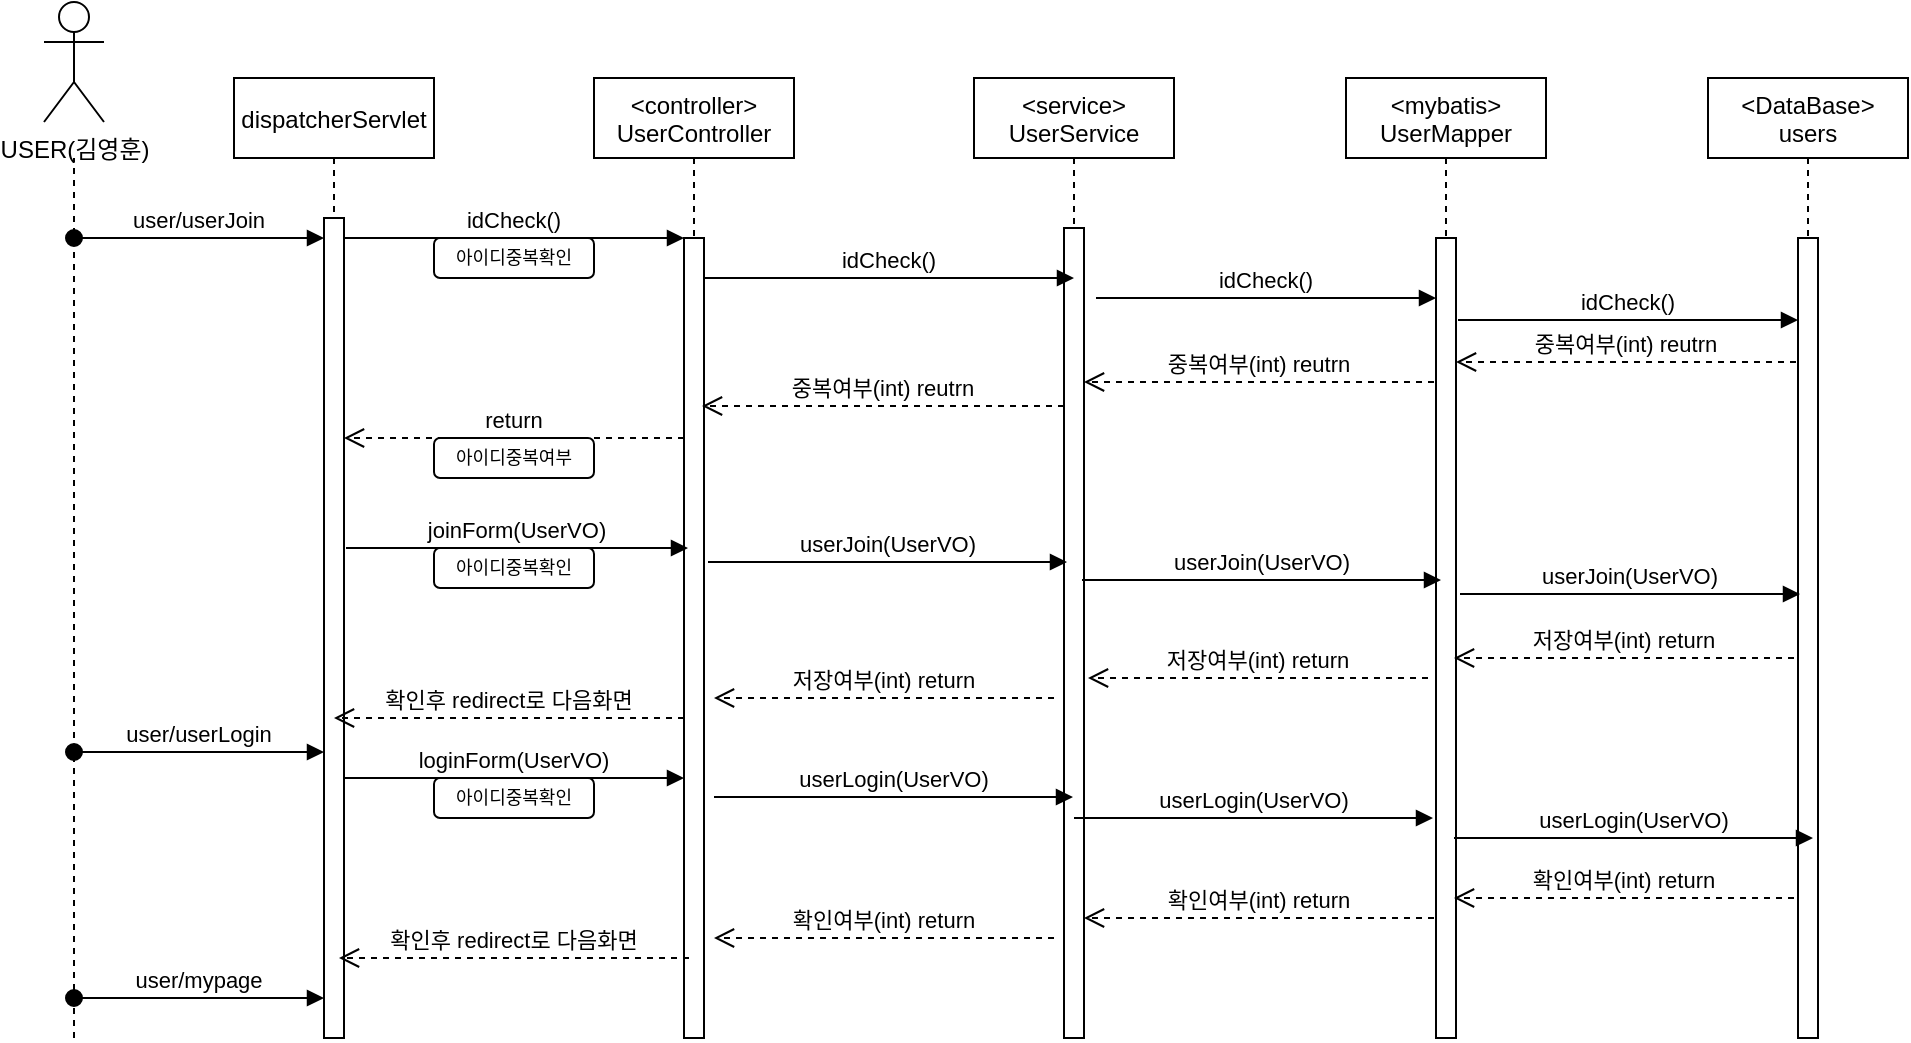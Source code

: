 <mxfile version="13.5.1" type="github">
  <diagram id="kgpKYQtTHZ0yAKxKKP6v" name="Page-1">
    <mxGraphModel dx="1662" dy="794" grid="1" gridSize="10" guides="1" tooltips="1" connect="1" arrows="1" fold="1" page="1" pageScale="1" pageWidth="850" pageHeight="1100" math="0" shadow="0">
      <root>
        <mxCell id="0" />
        <mxCell id="1" parent="0" />
        <mxCell id="3nuBFxr9cyL0pnOWT2aG-1" value="dispatcherServlet" style="shape=umlLifeline;perimeter=lifelinePerimeter;container=1;collapsible=0;recursiveResize=0;rounded=0;shadow=0;strokeWidth=1;" parent="1" vertex="1">
          <mxGeometry x="120" y="80" width="100" height="480" as="geometry" />
        </mxCell>
        <mxCell id="3nuBFxr9cyL0pnOWT2aG-2" value="" style="points=[];perimeter=orthogonalPerimeter;rounded=0;shadow=0;strokeWidth=1;" parent="3nuBFxr9cyL0pnOWT2aG-1" vertex="1">
          <mxGeometry x="45" y="70" width="10" height="410" as="geometry" />
        </mxCell>
        <mxCell id="3nuBFxr9cyL0pnOWT2aG-3" value="user/userJoin" style="verticalAlign=bottom;startArrow=oval;endArrow=block;startSize=8;shadow=0;strokeWidth=1;" parent="3nuBFxr9cyL0pnOWT2aG-1" target="3nuBFxr9cyL0pnOWT2aG-2" edge="1">
          <mxGeometry relative="1" as="geometry">
            <mxPoint x="-80" y="80" as="sourcePoint" />
            <Array as="points">
              <mxPoint x="-30" y="80" />
            </Array>
          </mxGeometry>
        </mxCell>
        <mxCell id="3nuBFxr9cyL0pnOWT2aG-5" value="&lt;controller&gt;&#xa;UserController" style="shape=umlLifeline;perimeter=lifelinePerimeter;container=1;collapsible=0;recursiveResize=0;rounded=0;shadow=0;strokeWidth=1;" parent="1" vertex="1">
          <mxGeometry x="300" y="80" width="100" height="480" as="geometry" />
        </mxCell>
        <mxCell id="3nuBFxr9cyL0pnOWT2aG-6" value="" style="points=[];perimeter=orthogonalPerimeter;rounded=0;shadow=0;strokeWidth=1;" parent="3nuBFxr9cyL0pnOWT2aG-5" vertex="1">
          <mxGeometry x="45" y="80" width="10" height="400" as="geometry" />
        </mxCell>
        <mxCell id="3nuBFxr9cyL0pnOWT2aG-8" value="idCheck()" style="verticalAlign=bottom;endArrow=block;entryX=0;entryY=0;shadow=0;strokeWidth=1;" parent="1" source="3nuBFxr9cyL0pnOWT2aG-2" target="3nuBFxr9cyL0pnOWT2aG-6" edge="1">
          <mxGeometry relative="1" as="geometry">
            <mxPoint x="275" y="160" as="sourcePoint" />
          </mxGeometry>
        </mxCell>
        <mxCell id="L1rHS6J2pZa87WszS5Ch-1" value="" style="endArrow=none;dashed=1;html=1;" parent="1" edge="1">
          <mxGeometry width="50" height="50" relative="1" as="geometry">
            <mxPoint x="40" y="560" as="sourcePoint" />
            <mxPoint x="40" y="120" as="targetPoint" />
          </mxGeometry>
        </mxCell>
        <mxCell id="L1rHS6J2pZa87WszS5Ch-2" value="USER(김영훈)" style="shape=umlActor;verticalLabelPosition=bottom;verticalAlign=top;html=1;outlineConnect=0;" parent="1" vertex="1">
          <mxGeometry x="25" y="42" width="30" height="60" as="geometry" />
        </mxCell>
        <mxCell id="L1rHS6J2pZa87WszS5Ch-3" value="joinForm(UserVO)" style="verticalAlign=bottom;endArrow=block;shadow=0;strokeWidth=1;" parent="1" edge="1">
          <mxGeometry relative="1" as="geometry">
            <mxPoint x="176" y="315.0" as="sourcePoint" />
            <mxPoint x="347" y="315" as="targetPoint" />
          </mxGeometry>
        </mxCell>
        <mxCell id="L1rHS6J2pZa87WszS5Ch-4" value="&lt;font style=&quot;font-size: 9px&quot;&gt;아이디중복확인&lt;/font&gt;" style="rounded=1;whiteSpace=wrap;html=1;fontSize=8;" parent="1" vertex="1">
          <mxGeometry x="220" y="160" width="80" height="20" as="geometry" />
        </mxCell>
        <mxCell id="L1rHS6J2pZa87WszS5Ch-6" value="return" style="verticalAlign=bottom;endArrow=open;dashed=1;endSize=8;exitX=0;exitY=0.95;shadow=0;strokeWidth=1;" parent="1" edge="1">
          <mxGeometry relative="1" as="geometry">
            <mxPoint x="175" y="260.0" as="targetPoint" />
            <mxPoint x="345" y="260.0" as="sourcePoint" />
          </mxGeometry>
        </mxCell>
        <mxCell id="L1rHS6J2pZa87WszS5Ch-7" value="&lt;font style=&quot;font-size: 9px&quot;&gt;아이디중복여부&lt;/font&gt;" style="rounded=1;whiteSpace=wrap;html=1;fontSize=8;" parent="1" vertex="1">
          <mxGeometry x="220" y="260" width="80" height="20" as="geometry" />
        </mxCell>
        <mxCell id="L1rHS6J2pZa87WszS5Ch-11" value="&lt;service&gt;&#xa;UserService" style="shape=umlLifeline;perimeter=lifelinePerimeter;container=1;collapsible=0;recursiveResize=0;rounded=0;shadow=0;strokeWidth=1;" parent="1" vertex="1">
          <mxGeometry x="490" y="80" width="100" height="480" as="geometry" />
        </mxCell>
        <mxCell id="L1rHS6J2pZa87WszS5Ch-12" value="" style="points=[];perimeter=orthogonalPerimeter;rounded=0;shadow=0;strokeWidth=1;" parent="L1rHS6J2pZa87WszS5Ch-11" vertex="1">
          <mxGeometry x="45" y="75" width="10" height="405" as="geometry" />
        </mxCell>
        <mxCell id="L1rHS6J2pZa87WszS5Ch-13" value="idCheck()" style="verticalAlign=bottom;endArrow=block;shadow=0;strokeWidth=1;" parent="1" edge="1">
          <mxGeometry relative="1" as="geometry">
            <mxPoint x="355" y="180.0" as="sourcePoint" />
            <mxPoint x="540" y="180" as="targetPoint" />
          </mxGeometry>
        </mxCell>
        <mxCell id="L1rHS6J2pZa87WszS5Ch-15" value="&lt;mybatis&gt;&#xa;UserMapper" style="shape=umlLifeline;perimeter=lifelinePerimeter;container=1;collapsible=0;recursiveResize=0;rounded=0;shadow=0;strokeWidth=1;" parent="1" vertex="1">
          <mxGeometry x="676" y="80" width="100" height="480" as="geometry" />
        </mxCell>
        <mxCell id="L1rHS6J2pZa87WszS5Ch-16" value="" style="points=[];perimeter=orthogonalPerimeter;rounded=0;shadow=0;strokeWidth=1;" parent="L1rHS6J2pZa87WszS5Ch-15" vertex="1">
          <mxGeometry x="45" y="80" width="10" height="400" as="geometry" />
        </mxCell>
        <mxCell id="L1rHS6J2pZa87WszS5Ch-17" value="idCheck()" style="verticalAlign=bottom;endArrow=block;entryX=0;entryY=0;shadow=0;strokeWidth=1;" parent="1" edge="1">
          <mxGeometry relative="1" as="geometry">
            <mxPoint x="551" y="190.0" as="sourcePoint" />
            <mxPoint x="721" y="190.0" as="targetPoint" />
          </mxGeometry>
        </mxCell>
        <mxCell id="L1rHS6J2pZa87WszS5Ch-19" value="&lt;DataBase&gt;&#xa;users" style="shape=umlLifeline;perimeter=lifelinePerimeter;container=1;collapsible=0;recursiveResize=0;rounded=0;shadow=0;strokeWidth=1;" parent="1" vertex="1">
          <mxGeometry x="857" y="80" width="100" height="480" as="geometry" />
        </mxCell>
        <mxCell id="L1rHS6J2pZa87WszS5Ch-20" value="" style="points=[];perimeter=orthogonalPerimeter;rounded=0;shadow=0;strokeWidth=1;" parent="L1rHS6J2pZa87WszS5Ch-19" vertex="1">
          <mxGeometry x="45" y="80" width="10" height="400" as="geometry" />
        </mxCell>
        <mxCell id="L1rHS6J2pZa87WszS5Ch-21" value="idCheck()" style="verticalAlign=bottom;endArrow=block;entryX=0;entryY=0;shadow=0;strokeWidth=1;" parent="1" edge="1">
          <mxGeometry relative="1" as="geometry">
            <mxPoint x="732" y="201.0" as="sourcePoint" />
            <mxPoint x="902" y="201.0" as="targetPoint" />
          </mxGeometry>
        </mxCell>
        <mxCell id="L1rHS6J2pZa87WszS5Ch-23" value="중복여부(int) reutrn" style="verticalAlign=bottom;endArrow=open;dashed=1;endSize=8;exitX=0;exitY=0.95;shadow=0;strokeWidth=1;" parent="1" edge="1">
          <mxGeometry relative="1" as="geometry">
            <mxPoint x="731" y="222.0" as="targetPoint" />
            <mxPoint x="901" y="222.0" as="sourcePoint" />
          </mxGeometry>
        </mxCell>
        <mxCell id="L1rHS6J2pZa87WszS5Ch-24" value="중복여부(int) reutrn" style="verticalAlign=bottom;endArrow=open;dashed=1;endSize=8;exitX=0;exitY=0.95;shadow=0;strokeWidth=1;" parent="1" target="L1rHS6J2pZa87WszS5Ch-12" edge="1">
          <mxGeometry relative="1" as="geometry">
            <mxPoint x="550.0" y="232.0" as="targetPoint" />
            <mxPoint x="720" y="232.0" as="sourcePoint" />
          </mxGeometry>
        </mxCell>
        <mxCell id="L1rHS6J2pZa87WszS5Ch-25" value="중복여부(int) reutrn" style="verticalAlign=bottom;endArrow=open;dashed=1;endSize=8;shadow=0;strokeWidth=1;" parent="1" source="L1rHS6J2pZa87WszS5Ch-12" edge="1">
          <mxGeometry relative="1" as="geometry">
            <mxPoint x="354.0" y="244.0" as="targetPoint" />
            <mxPoint x="524" y="244.0" as="sourcePoint" />
          </mxGeometry>
        </mxCell>
        <mxCell id="L1rHS6J2pZa87WszS5Ch-28" value="&lt;font style=&quot;font-size: 9px&quot;&gt;아이디중복확인&lt;/font&gt;" style="rounded=1;whiteSpace=wrap;html=1;fontSize=8;" parent="1" vertex="1">
          <mxGeometry x="220" y="315" width="80" height="20" as="geometry" />
        </mxCell>
        <mxCell id="L1rHS6J2pZa87WszS5Ch-29" value="userJoin(UserVO)" style="verticalAlign=bottom;endArrow=block;shadow=0;strokeWidth=1;" parent="1" edge="1">
          <mxGeometry relative="1" as="geometry">
            <mxPoint x="357" y="322" as="sourcePoint" />
            <mxPoint x="536.5" y="322" as="targetPoint" />
          </mxGeometry>
        </mxCell>
        <mxCell id="L1rHS6J2pZa87WszS5Ch-30" value="userJoin(UserVO)" style="verticalAlign=bottom;endArrow=block;shadow=0;strokeWidth=1;" parent="1" edge="1">
          <mxGeometry relative="1" as="geometry">
            <mxPoint x="544" y="331" as="sourcePoint" />
            <mxPoint x="723.5" y="331" as="targetPoint" />
          </mxGeometry>
        </mxCell>
        <mxCell id="L1rHS6J2pZa87WszS5Ch-31" value="userJoin(UserVO)" style="verticalAlign=bottom;endArrow=block;shadow=0;strokeWidth=1;" parent="1" edge="1">
          <mxGeometry relative="1" as="geometry">
            <mxPoint x="733" y="338" as="sourcePoint" />
            <mxPoint x="903" y="338" as="targetPoint" />
          </mxGeometry>
        </mxCell>
        <mxCell id="L1rHS6J2pZa87WszS5Ch-32" value="저장여부(int) return" style="verticalAlign=bottom;endArrow=open;dashed=1;endSize=8;exitX=0;exitY=0.95;shadow=0;strokeWidth=1;" parent="1" edge="1">
          <mxGeometry relative="1" as="geometry">
            <mxPoint x="730" y="370.0" as="targetPoint" />
            <mxPoint x="900" y="370.0" as="sourcePoint" />
          </mxGeometry>
        </mxCell>
        <mxCell id="L1rHS6J2pZa87WszS5Ch-33" value="저장여부(int) return" style="verticalAlign=bottom;endArrow=open;dashed=1;endSize=8;exitX=0;exitY=0.95;shadow=0;strokeWidth=1;" parent="1" edge="1">
          <mxGeometry relative="1" as="geometry">
            <mxPoint x="547" y="380.0" as="targetPoint" />
            <mxPoint x="717" y="380.0" as="sourcePoint" />
          </mxGeometry>
        </mxCell>
        <mxCell id="L1rHS6J2pZa87WszS5Ch-34" value="저장여부(int) return" style="verticalAlign=bottom;endArrow=open;dashed=1;endSize=8;exitX=0;exitY=0.95;shadow=0;strokeWidth=1;" parent="1" edge="1">
          <mxGeometry relative="1" as="geometry">
            <mxPoint x="360" y="390.0" as="targetPoint" />
            <mxPoint x="530" y="390.0" as="sourcePoint" />
          </mxGeometry>
        </mxCell>
        <mxCell id="L1rHS6J2pZa87WszS5Ch-35" value="확인후 redirect로 다음화면" style="verticalAlign=bottom;endArrow=open;dashed=1;endSize=8;exitX=0;exitY=0.95;shadow=0;strokeWidth=1;" parent="1" edge="1">
          <mxGeometry relative="1" as="geometry">
            <mxPoint x="170" y="400" as="targetPoint" />
            <mxPoint x="345" y="400.0" as="sourcePoint" />
          </mxGeometry>
        </mxCell>
        <mxCell id="L1rHS6J2pZa87WszS5Ch-37" value="user/userLogin" style="verticalAlign=bottom;startArrow=oval;endArrow=block;startSize=8;shadow=0;strokeWidth=1;" parent="1" edge="1">
          <mxGeometry relative="1" as="geometry">
            <mxPoint x="40" y="417" as="sourcePoint" />
            <mxPoint x="165" y="417" as="targetPoint" />
            <Array as="points">
              <mxPoint x="90" y="417" />
            </Array>
          </mxGeometry>
        </mxCell>
        <mxCell id="L1rHS6J2pZa87WszS5Ch-38" value="loginForm(UserVO)" style="verticalAlign=bottom;endArrow=block;entryX=0;entryY=0;shadow=0;strokeWidth=1;" parent="1" edge="1">
          <mxGeometry relative="1" as="geometry">
            <mxPoint x="175" y="430.0" as="sourcePoint" />
            <mxPoint x="345" y="430.0" as="targetPoint" />
          </mxGeometry>
        </mxCell>
        <mxCell id="L1rHS6J2pZa87WszS5Ch-39" value="&lt;font style=&quot;font-size: 9px&quot;&gt;아이디중복확인&lt;/font&gt;" style="rounded=1;whiteSpace=wrap;html=1;fontSize=8;" parent="1" vertex="1">
          <mxGeometry x="220" y="430" width="80" height="20" as="geometry" />
        </mxCell>
        <mxCell id="L1rHS6J2pZa87WszS5Ch-40" value="userLogin(UserVO)" style="verticalAlign=bottom;endArrow=block;shadow=0;strokeWidth=1;" parent="1" edge="1">
          <mxGeometry relative="1" as="geometry">
            <mxPoint x="360" y="439.5" as="sourcePoint" />
            <mxPoint x="539.5" y="439.5" as="targetPoint" />
          </mxGeometry>
        </mxCell>
        <mxCell id="L1rHS6J2pZa87WszS5Ch-41" value="userLogin(UserVO)" style="verticalAlign=bottom;endArrow=block;shadow=0;strokeWidth=1;" parent="1" edge="1">
          <mxGeometry relative="1" as="geometry">
            <mxPoint x="540" y="450" as="sourcePoint" />
            <mxPoint x="719.5" y="450" as="targetPoint" />
          </mxGeometry>
        </mxCell>
        <mxCell id="L1rHS6J2pZa87WszS5Ch-42" value="userLogin(UserVO)" style="verticalAlign=bottom;endArrow=block;shadow=0;strokeWidth=1;" parent="1" edge="1">
          <mxGeometry relative="1" as="geometry">
            <mxPoint x="730" y="460" as="sourcePoint" />
            <mxPoint x="909.5" y="460" as="targetPoint" />
          </mxGeometry>
        </mxCell>
        <mxCell id="L1rHS6J2pZa87WszS5Ch-43" value="확인여부(int) return" style="verticalAlign=bottom;endArrow=open;dashed=1;endSize=8;exitX=0;exitY=0.95;shadow=0;strokeWidth=1;" parent="1" edge="1">
          <mxGeometry relative="1" as="geometry">
            <mxPoint x="730" y="490.0" as="targetPoint" />
            <mxPoint x="900" y="490.0" as="sourcePoint" />
          </mxGeometry>
        </mxCell>
        <mxCell id="L1rHS6J2pZa87WszS5Ch-44" value="확인여부(int) return" style="verticalAlign=bottom;endArrow=open;dashed=1;endSize=8;exitX=0;exitY=0.95;shadow=0;strokeWidth=1;" parent="1" target="L1rHS6J2pZa87WszS5Ch-12" edge="1">
          <mxGeometry relative="1" as="geometry">
            <mxPoint x="550" y="500.0" as="targetPoint" />
            <mxPoint x="720" y="500.0" as="sourcePoint" />
          </mxGeometry>
        </mxCell>
        <mxCell id="L1rHS6J2pZa87WszS5Ch-45" value="확인여부(int) return" style="verticalAlign=bottom;endArrow=open;dashed=1;endSize=8;exitX=0;exitY=0.95;shadow=0;strokeWidth=1;" parent="1" edge="1">
          <mxGeometry relative="1" as="geometry">
            <mxPoint x="360" y="510.0" as="targetPoint" />
            <mxPoint x="530" y="510.0" as="sourcePoint" />
          </mxGeometry>
        </mxCell>
        <mxCell id="L1rHS6J2pZa87WszS5Ch-46" value="확인후 redirect로 다음화면" style="verticalAlign=bottom;endArrow=open;dashed=1;endSize=8;exitX=0;exitY=0.95;shadow=0;strokeWidth=1;" parent="1" edge="1">
          <mxGeometry relative="1" as="geometry">
            <mxPoint x="172.5" y="520" as="targetPoint" />
            <mxPoint x="347.5" y="520.0" as="sourcePoint" />
          </mxGeometry>
        </mxCell>
        <mxCell id="L1rHS6J2pZa87WszS5Ch-47" value="user/mypage" style="verticalAlign=bottom;startArrow=oval;endArrow=block;startSize=8;shadow=0;strokeWidth=1;" parent="1" edge="1">
          <mxGeometry relative="1" as="geometry">
            <mxPoint x="40" y="540" as="sourcePoint" />
            <mxPoint x="165" y="540" as="targetPoint" />
            <Array as="points">
              <mxPoint x="90" y="540" />
            </Array>
          </mxGeometry>
        </mxCell>
      </root>
    </mxGraphModel>
  </diagram>
</mxfile>
